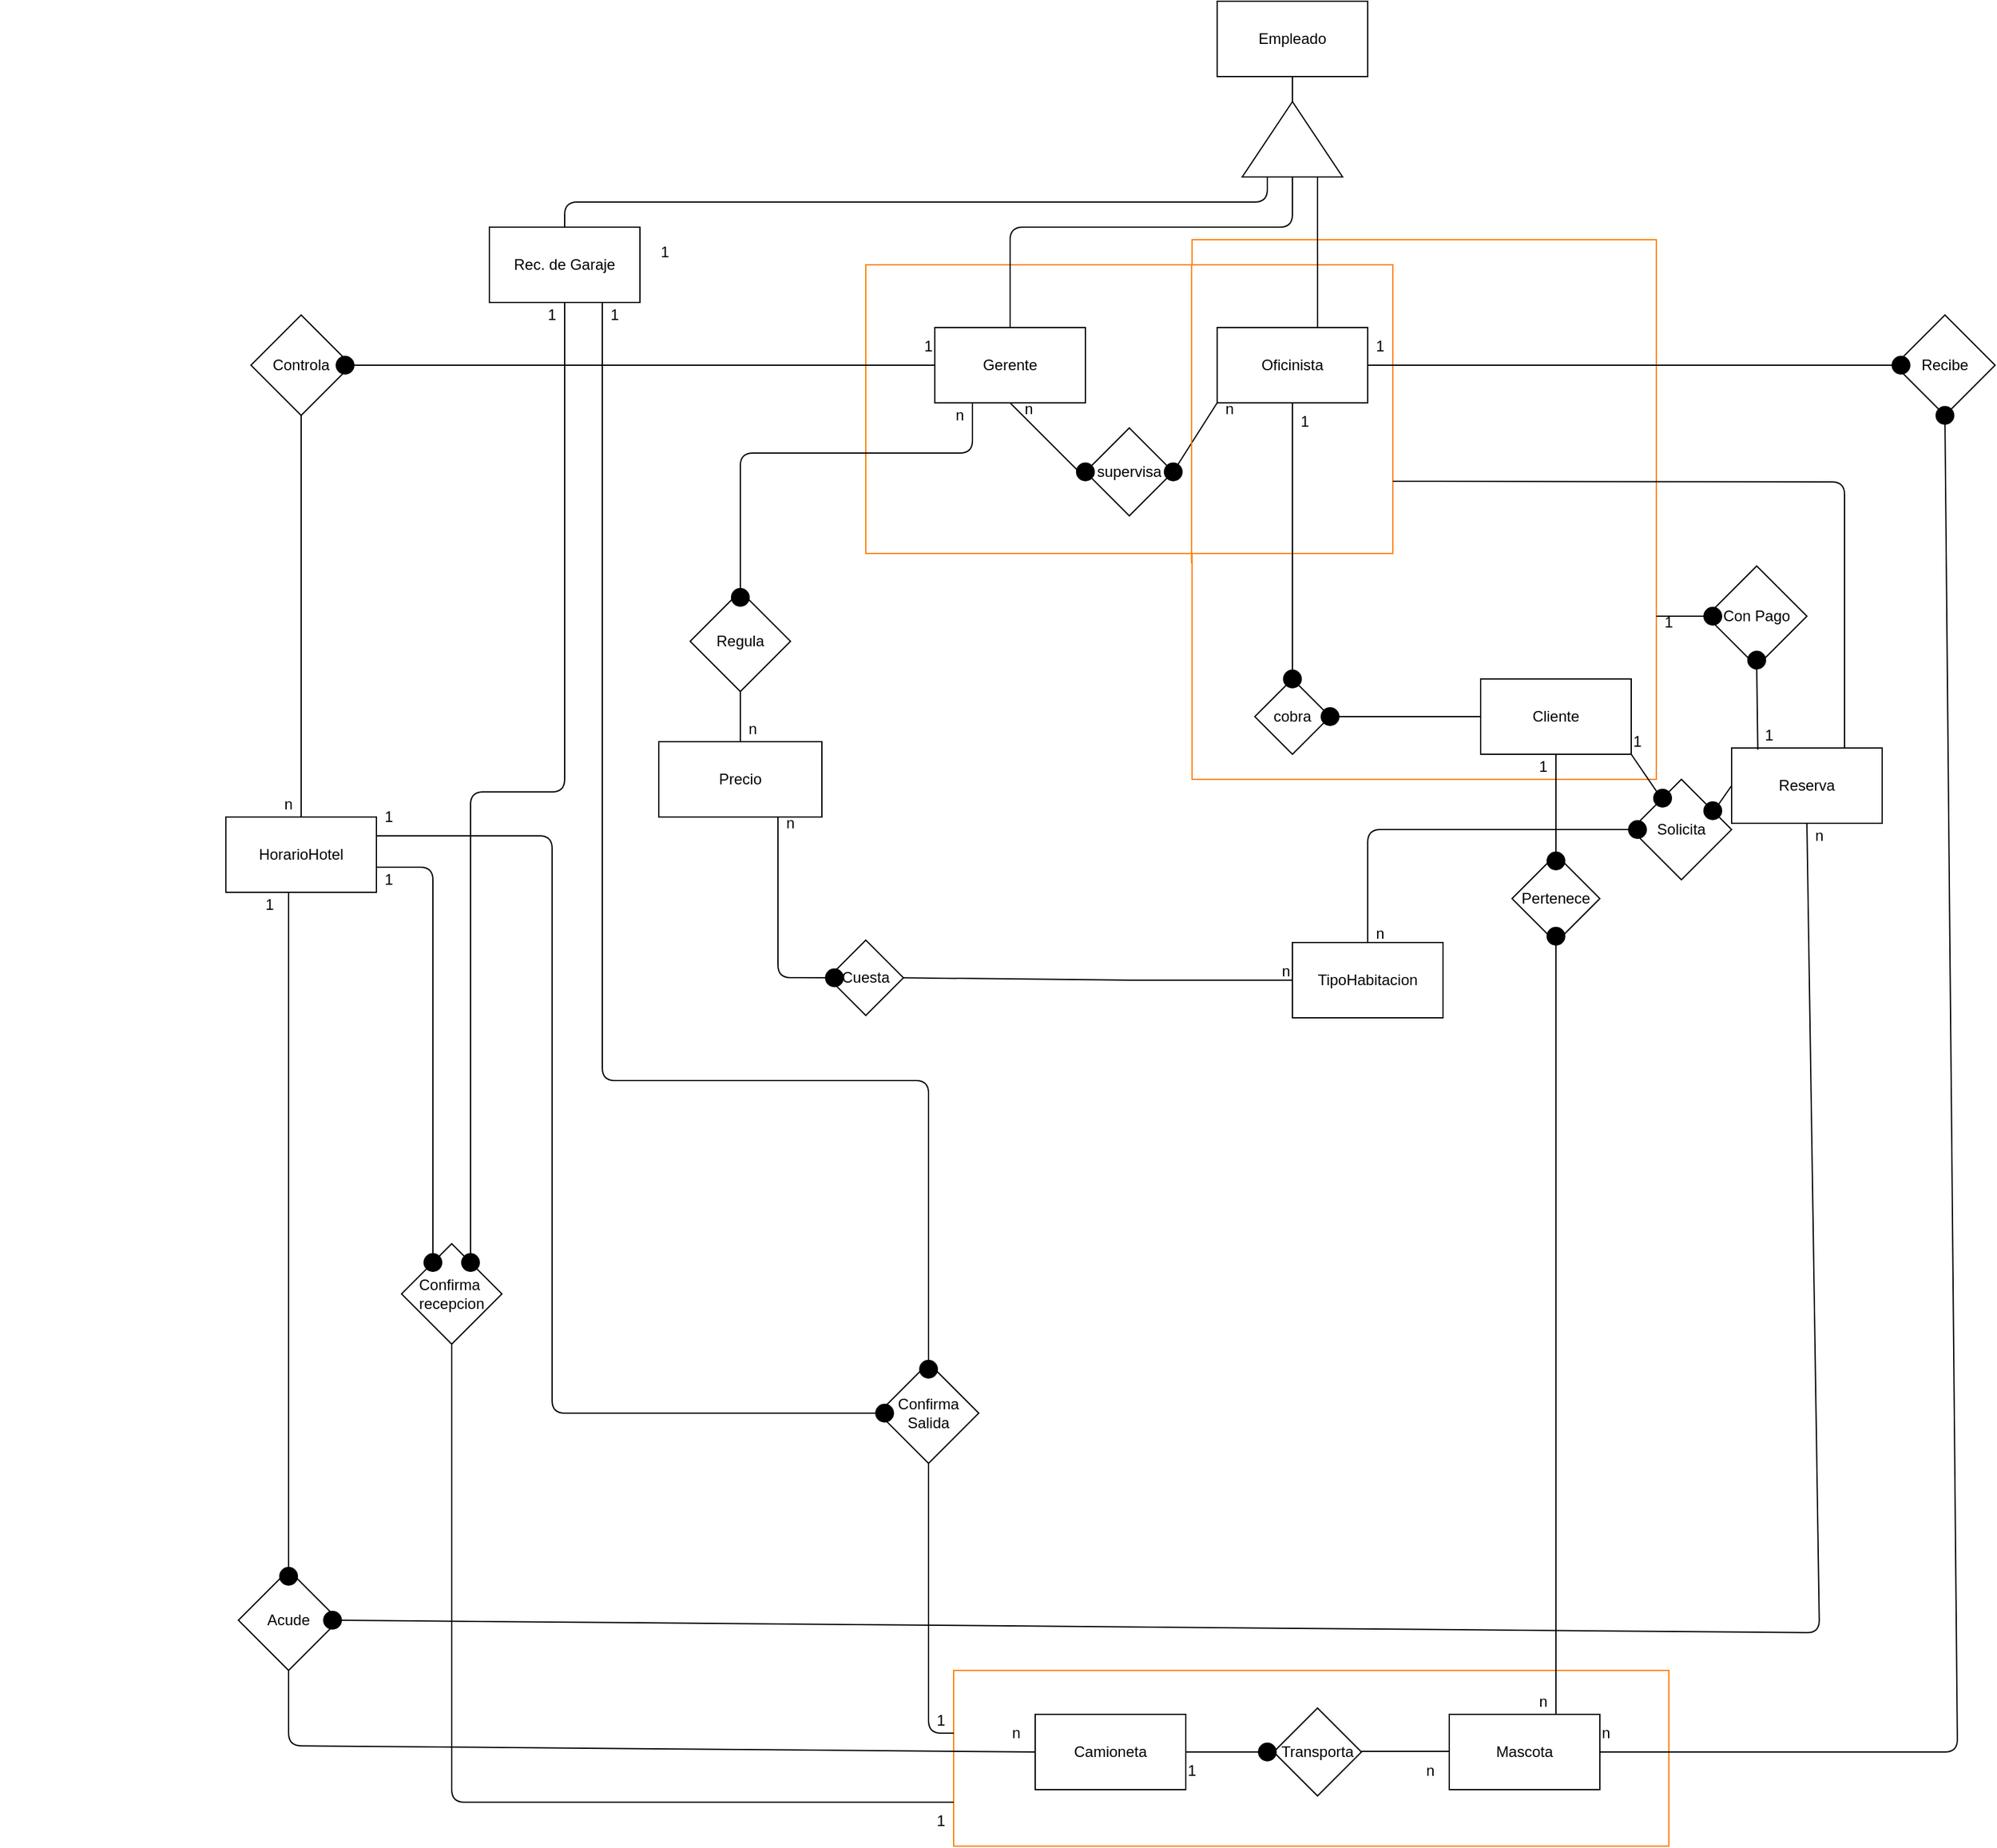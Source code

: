 <mxfile version="13.6.5" type="device"><diagram id="R2lEEEUBdFMjLlhIrx00" name="Page-1"><mxGraphModel dx="2721" dy="472" grid="1" gridSize="10" guides="1" tooltips="1" connect="1" arrows="1" fold="1" page="1" pageScale="1" pageWidth="850" pageHeight="1100" math="0" shadow="0" extFonts="Permanent Marker^https://fonts.googleapis.com/css?family=Permanent+Marker"><root><mxCell id="0"/><mxCell id="1" parent="0"/><mxCell id="7CC3G2kQGljSHIAsXwbd-12" value="" style="rounded=0;whiteSpace=wrap;html=1;strokeColor=#FF8000;" parent="1" vertex="1"><mxGeometry x="-480" y="350" width="370" height="430" as="geometry"/></mxCell><mxCell id="7CC3G2kQGljSHIAsXwbd-9" value="cobra" style="rhombus;whiteSpace=wrap;html=1;" parent="1" vertex="1"><mxGeometry x="-430" y="700" width="60" height="60" as="geometry"/></mxCell><mxCell id="7CC3G2kQGljSHIAsXwbd-10" value="" style="endArrow=none;html=1;exitX=1;exitY=0.5;exitDx=0;exitDy=0;" parent="1" source="7CC3G2kQGljSHIAsXwbd-9" edge="1"><mxGeometry width="50" height="50" relative="1" as="geometry"><mxPoint x="-380" y="730" as="sourcePoint"/><mxPoint x="-250" y="730" as="targetPoint"/></mxGeometry></mxCell><mxCell id="7CC3G2kQGljSHIAsXwbd-11" value="Cliente" style="rounded=0;whiteSpace=wrap;html=1;" parent="1" vertex="1"><mxGeometry x="-250" y="700" width="120" height="60" as="geometry"/></mxCell><mxCell id="7CC3G2kQGljSHIAsXwbd-7" value="" style="group;fillColor=#FFFFFF;strokeColor=#FF8000;strokeWidth=1;" parent="1" vertex="1" connectable="0"><mxGeometry x="-740" y="370" width="420" height="230" as="geometry"/></mxCell><mxCell id="7CC3G2kQGljSHIAsXwbd-14" value="Empleado" style="rounded=0;whiteSpace=wrap;html=1;" parent="1" vertex="1"><mxGeometry x="-460" y="160" width="120" height="60" as="geometry"/></mxCell><mxCell id="7CC3G2kQGljSHIAsXwbd-6" value="" style="rounded=0;whiteSpace=wrap;html=1;strokeColor=#FF8000;" parent="1" vertex="1"><mxGeometry x="-740" y="370" width="420" height="230" as="geometry"/></mxCell><mxCell id="7CC3G2kQGljSHIAsXwbd-1" value="Gerente" style="rounded=0;whiteSpace=wrap;html=1;" parent="1" vertex="1"><mxGeometry x="-685" y="420" width="120" height="60" as="geometry"/></mxCell><mxCell id="7CC3G2kQGljSHIAsXwbd-3" value="supervisa" style="rhombus;whiteSpace=wrap;html=1;" parent="1" vertex="1"><mxGeometry x="-565" y="500" width="70" height="70" as="geometry"/></mxCell><mxCell id="7CC3G2kQGljSHIAsXwbd-4" value="" style="endArrow=none;html=1;exitX=0;exitY=0.5;exitDx=0;exitDy=0;entryX=0.5;entryY=1;entryDx=0;entryDy=0;" parent="1" source="7CC3G2kQGljSHIAsXwbd-125" target="7CC3G2kQGljSHIAsXwbd-1" edge="1"><mxGeometry width="50" height="50" relative="1" as="geometry"><mxPoint x="-665" y="530" as="sourcePoint"/><mxPoint x="-615" y="480" as="targetPoint"/></mxGeometry></mxCell><mxCell id="7CC3G2kQGljSHIAsXwbd-2" value="Oficinista" style="rounded=0;whiteSpace=wrap;html=1;" parent="1" vertex="1"><mxGeometry x="-460" y="420" width="120" height="60" as="geometry"/></mxCell><mxCell id="7CC3G2kQGljSHIAsXwbd-5" value="" style="endArrow=none;html=1;exitX=1;exitY=0.5;exitDx=0;exitDy=0;entryX=0;entryY=1;entryDx=0;entryDy=0;" parent="1" source="7CC3G2kQGljSHIAsXwbd-3" target="7CC3G2kQGljSHIAsXwbd-2" edge="1"><mxGeometry width="50" height="50" relative="1" as="geometry"><mxPoint x="-385" y="517.5" as="sourcePoint"/><mxPoint x="-452.5" y="480" as="targetPoint"/></mxGeometry></mxCell><mxCell id="7CC3G2kQGljSHIAsXwbd-13" value="" style="endArrow=none;html=1;exitX=-0.001;exitY=0.6;exitDx=0;exitDy=0;exitPerimeter=0;strokeColor=#FF8000;entryX=-0.001;entryY=0.047;entryDx=0;entryDy=0;entryPerimeter=0;" parent="1" source="7CC3G2kQGljSHIAsXwbd-12" target="7CC3G2kQGljSHIAsXwbd-12" edge="1"><mxGeometry width="50" height="50" relative="1" as="geometry"><mxPoint x="-520" y="420" as="sourcePoint"/><mxPoint x="-470" y="370" as="targetPoint"/></mxGeometry></mxCell><mxCell id="7CC3G2kQGljSHIAsXwbd-17" value="" style="endArrow=none;html=1;strokeColor=#000000;exitX=0.5;exitY=0;exitDx=0;exitDy=0;entryX=0;entryY=0.5;entryDx=0;entryDy=0;" parent="1" source="7CC3G2kQGljSHIAsXwbd-1" edge="1" target="jwsTA-RbtOFWUZTXpEq--17"><mxGeometry width="50" height="50" relative="1" as="geometry"><mxPoint x="-660" y="390" as="sourcePoint"/><mxPoint x="-370" y="340" as="targetPoint"/><Array as="points"><mxPoint x="-625" y="340"/><mxPoint x="-400" y="340"/></Array></mxGeometry></mxCell><mxCell id="7CC3G2kQGljSHIAsXwbd-18" value="Rec. de Garaje" style="rounded=0;whiteSpace=wrap;html=1;strokeColor=#000000;strokeWidth=1;fillColor=#FFFFFF;" parent="1" vertex="1"><mxGeometry x="-1040" y="340" width="120" height="60" as="geometry"/></mxCell><mxCell id="7CC3G2kQGljSHIAsXwbd-19" value="" style="endArrow=none;html=1;strokeColor=#000000;exitX=0.5;exitY=0;exitDx=0;exitDy=0;entryX=0;entryY=0.25;entryDx=0;entryDy=0;" parent="1" source="7CC3G2kQGljSHIAsXwbd-18" edge="1" target="jwsTA-RbtOFWUZTXpEq--17"><mxGeometry width="50" height="50" relative="1" as="geometry"><mxPoint x="-100" y="390" as="sourcePoint"/><mxPoint x="-400" y="340" as="targetPoint"/><Array as="points"><mxPoint x="-980" y="320"/><mxPoint x="-820" y="320"/><mxPoint x="-420" y="320"/></Array></mxGeometry></mxCell><mxCell id="7CC3G2kQGljSHIAsXwbd-26" value="" style="group" parent="1" vertex="1" connectable="0"><mxGeometry x="-605" y="1520" width="505" height="110" as="geometry"/></mxCell><mxCell id="7CC3G2kQGljSHIAsXwbd-90" value="" style="rounded=0;whiteSpace=wrap;html=1;strokeColor=#FF8000;strokeWidth=1;fillColor=none;" parent="7CC3G2kQGljSHIAsXwbd-26" vertex="1"><mxGeometry x="-65" y="-30" width="570" height="140" as="geometry"/></mxCell><mxCell id="7CC3G2kQGljSHIAsXwbd-20" value="Camioneta" style="rounded=0;whiteSpace=wrap;html=1;strokeColor=#000000;strokeWidth=1;fillColor=#FFFFFF;" parent="7CC3G2kQGljSHIAsXwbd-26" vertex="1"><mxGeometry y="5" width="120" height="60" as="geometry"/></mxCell><mxCell id="7CC3G2kQGljSHIAsXwbd-21" value="Mascota" style="rounded=0;whiteSpace=wrap;html=1;strokeColor=#000000;strokeWidth=1;fillColor=#FFFFFF;" parent="7CC3G2kQGljSHIAsXwbd-26" vertex="1"><mxGeometry x="330" y="5" width="120" height="60" as="geometry"/></mxCell><mxCell id="7CC3G2kQGljSHIAsXwbd-22" value="Transporta" style="rhombus;whiteSpace=wrap;html=1;strokeColor=#000000;strokeWidth=1;fillColor=#FFFFFF;" parent="7CC3G2kQGljSHIAsXwbd-26" vertex="1"><mxGeometry x="190" width="70" height="70" as="geometry"/></mxCell><mxCell id="7CC3G2kQGljSHIAsXwbd-23" value="" style="endArrow=none;html=1;strokeColor=#000000;entryX=0;entryY=0.5;entryDx=0;entryDy=0;exitX=1;exitY=0.5;exitDx=0;exitDy=0;" parent="7CC3G2kQGljSHIAsXwbd-26" source="7CC3G2kQGljSHIAsXwbd-166" target="7CC3G2kQGljSHIAsXwbd-22" edge="1"><mxGeometry width="50" height="50" relative="1" as="geometry"><mxPoint x="130" y="35" as="sourcePoint"/><mxPoint x="180" y="-15" as="targetPoint"/></mxGeometry></mxCell><mxCell id="7CC3G2kQGljSHIAsXwbd-24" value="" style="endArrow=none;html=1;strokeColor=#000000;entryX=0;entryY=0.5;entryDx=0;entryDy=0;exitX=1;exitY=0.5;exitDx=0;exitDy=0;" parent="7CC3G2kQGljSHIAsXwbd-26" edge="1"><mxGeometry width="50" height="50" relative="1" as="geometry"><mxPoint x="260" y="34.5" as="sourcePoint"/><mxPoint x="330" y="34.5" as="targetPoint"/></mxGeometry></mxCell><mxCell id="7CC3G2kQGljSHIAsXwbd-166" value="" style="ellipse;whiteSpace=wrap;html=1;strokeColor=#000000;strokeWidth=5;fillColor=#000000;" parent="7CC3G2kQGljSHIAsXwbd-26" vertex="1"><mxGeometry x="180" y="30" width="10" height="10" as="geometry"/></mxCell><mxCell id="7CC3G2kQGljSHIAsXwbd-167" value="" style="endArrow=none;html=1;strokeColor=#000000;entryX=0;entryY=0.5;entryDx=0;entryDy=0;exitX=1;exitY=0.5;exitDx=0;exitDy=0;" parent="7CC3G2kQGljSHIAsXwbd-26" source="7CC3G2kQGljSHIAsXwbd-20" target="7CC3G2kQGljSHIAsXwbd-166" edge="1"><mxGeometry width="50" height="50" relative="1" as="geometry"><mxPoint x="-485" y="1555" as="sourcePoint"/><mxPoint x="-415" y="1555" as="targetPoint"/></mxGeometry></mxCell><mxCell id="7CC3G2kQGljSHIAsXwbd-206" value="n" style="text;html=1;strokeColor=none;fillColor=none;align=center;verticalAlign=middle;whiteSpace=wrap;rounded=0;" parent="7CC3G2kQGljSHIAsXwbd-26" vertex="1"><mxGeometry x="435" y="10" width="40" height="20" as="geometry"/></mxCell><mxCell id="7CC3G2kQGljSHIAsXwbd-210" value="n" style="text;html=1;strokeColor=none;fillColor=none;align=center;verticalAlign=middle;whiteSpace=wrap;rounded=0;" parent="7CC3G2kQGljSHIAsXwbd-26" vertex="1"><mxGeometry x="295" y="40" width="40" height="20" as="geometry"/></mxCell><mxCell id="7CC3G2kQGljSHIAsXwbd-212" value="1" style="text;html=1;strokeColor=none;fillColor=none;align=center;verticalAlign=middle;whiteSpace=wrap;rounded=0;" parent="7CC3G2kQGljSHIAsXwbd-26" vertex="1"><mxGeometry x="105" y="40" width="40" height="20" as="geometry"/></mxCell><mxCell id="7CC3G2kQGljSHIAsXwbd-214" value="n" style="text;html=1;strokeColor=none;fillColor=none;align=center;verticalAlign=middle;whiteSpace=wrap;rounded=0;" parent="7CC3G2kQGljSHIAsXwbd-26" vertex="1"><mxGeometry x="-35" y="10" width="40" height="20" as="geometry"/></mxCell><mxCell id="7CC3G2kQGljSHIAsXwbd-34" value="" style="group" parent="1" vertex="1" connectable="0"><mxGeometry x="-1430" y="660" width="300" height="210" as="geometry"/></mxCell><mxCell id="7CC3G2kQGljSHIAsXwbd-31" value="" style="endArrow=none;html=1;strokeColor=#000000;" parent="7CC3G2kQGljSHIAsXwbd-34" edge="1"><mxGeometry width="50" height="50" relative="1" as="geometry"><mxPoint x="240" y="150" as="sourcePoint"/><mxPoint x="240" y="90" as="targetPoint"/></mxGeometry></mxCell><mxCell id="7CC3G2kQGljSHIAsXwbd-33" value="HorarioHotel" style="rounded=0;whiteSpace=wrap;html=1;strokeColor=#000000;strokeWidth=1;fillColor=#FFFFFF;" parent="7CC3G2kQGljSHIAsXwbd-34" vertex="1"><mxGeometry x="180" y="150" width="120" height="60" as="geometry"/></mxCell><mxCell id="7CC3G2kQGljSHIAsXwbd-194" value="n" style="text;html=1;strokeColor=none;fillColor=none;align=center;verticalAlign=middle;whiteSpace=wrap;rounded=0;" parent="7CC3G2kQGljSHIAsXwbd-34" vertex="1"><mxGeometry x="210" y="130" width="40" height="20" as="geometry"/></mxCell><mxCell id="7CC3G2kQGljSHIAsXwbd-8" value="" style="endArrow=none;html=1;exitX=0.5;exitY=0;exitDx=0;exitDy=0;entryX=0.5;entryY=1;entryDx=0;entryDy=0;" parent="1" source="7CC3G2kQGljSHIAsXwbd-9" target="7CC3G2kQGljSHIAsXwbd-2" edge="1"><mxGeometry width="50" height="50" relative="1" as="geometry"><mxPoint x="-410" y="700" as="sourcePoint"/><mxPoint x="-406" y="479" as="targetPoint"/></mxGeometry></mxCell><mxCell id="7CC3G2kQGljSHIAsXwbd-48" value="Pertenece" style="rhombus;whiteSpace=wrap;html=1;strokeColor=#000000;strokeWidth=1;fillColor=#FFFFFF;" parent="1" vertex="1"><mxGeometry x="-225" y="840" width="70" height="70" as="geometry"/></mxCell><mxCell id="7CC3G2kQGljSHIAsXwbd-49" value="" style="endArrow=none;html=1;strokeColor=#000000;entryX=0.5;entryY=1;entryDx=0;entryDy=0;exitX=0.5;exitY=0;exitDx=0;exitDy=0;" parent="1" source="7CC3G2kQGljSHIAsXwbd-48" target="7CC3G2kQGljSHIAsXwbd-11" edge="1"><mxGeometry width="50" height="50" relative="1" as="geometry"><mxPoint x="-310" y="650" as="sourcePoint"/><mxPoint x="-260" y="600" as="targetPoint"/></mxGeometry></mxCell><mxCell id="7CC3G2kQGljSHIAsXwbd-50" value="" style="endArrow=none;html=1;strokeColor=#000000;entryX=0.5;entryY=1;entryDx=0;entryDy=0;exitX=0.75;exitY=1;exitDx=0;exitDy=0;" parent="1" source="7CC3G2kQGljSHIAsXwbd-204" target="7CC3G2kQGljSHIAsXwbd-48" edge="1"><mxGeometry width="50" height="50" relative="1" as="geometry"><mxPoint x="-140" y="950" as="sourcePoint"/><mxPoint x="-140" y="870" as="targetPoint"/></mxGeometry></mxCell><mxCell id="7CC3G2kQGljSHIAsXwbd-51" value="Acude" style="rhombus;whiteSpace=wrap;html=1;strokeColor=#000000;strokeWidth=1;fillColor=#FFFFFF;" parent="1" vertex="1"><mxGeometry x="-1240" y="1410" width="80" height="80" as="geometry"/></mxCell><mxCell id="7CC3G2kQGljSHIAsXwbd-52" value="" style="endArrow=none;html=1;strokeColor=#000000;entryX=0;entryY=0.5;entryDx=0;entryDy=0;exitX=0.5;exitY=1;exitDx=0;exitDy=0;" parent="1" source="7CC3G2kQGljSHIAsXwbd-51" target="7CC3G2kQGljSHIAsXwbd-20" edge="1"><mxGeometry width="50" height="50" relative="1" as="geometry"><mxPoint x="-670" y="1020" as="sourcePoint"/><mxPoint x="-620" y="970" as="targetPoint"/><Array as="points"><mxPoint x="-1200" y="1550"/></Array></mxGeometry></mxCell><mxCell id="7CC3G2kQGljSHIAsXwbd-54" value="Controla" style="rhombus;whiteSpace=wrap;html=1;strokeColor=#000000;strokeWidth=1;fillColor=#FFFFFF;" parent="1" vertex="1"><mxGeometry x="-1230" y="410" width="80" height="80" as="geometry"/></mxCell><mxCell id="7CC3G2kQGljSHIAsXwbd-55" value="" style="endArrow=none;html=1;strokeColor=#000000;entryX=0;entryY=0.5;entryDx=0;entryDy=0;exitX=1;exitY=0.5;exitDx=0;exitDy=0;" parent="1" source="7CC3G2kQGljSHIAsXwbd-185" target="7CC3G2kQGljSHIAsXwbd-1" edge="1"><mxGeometry width="50" height="50" relative="1" as="geometry"><mxPoint x="-770" y="650" as="sourcePoint"/><mxPoint x="-720" y="600" as="targetPoint"/></mxGeometry></mxCell><mxCell id="7CC3G2kQGljSHIAsXwbd-56" value="" style="endArrow=none;html=1;strokeColor=#000000;" parent="1" edge="1"><mxGeometry width="50" height="50" relative="1" as="geometry"><mxPoint x="-1190" y="760" as="sourcePoint"/><mxPoint x="-1190" y="490" as="targetPoint"/><Array as="points"/></mxGeometry></mxCell><mxCell id="7CC3G2kQGljSHIAsXwbd-57" value="" style="endArrow=none;html=1;strokeColor=#000000;exitX=0.5;exitY=0;exitDx=0;exitDy=0;" parent="1" source="7CC3G2kQGljSHIAsXwbd-220" edge="1"><mxGeometry width="50" height="50" relative="1" as="geometry"><mxPoint x="-770" y="650" as="sourcePoint"/><mxPoint x="-1200" y="870" as="targetPoint"/></mxGeometry></mxCell><mxCell id="7CC3G2kQGljSHIAsXwbd-65" value="Reserva" style="rounded=0;whiteSpace=wrap;html=1;strokeColor=#000000;strokeWidth=1;fillColor=#FFFFFF;" parent="1" vertex="1"><mxGeometry x="-50" y="755" width="120" height="60" as="geometry"/></mxCell><mxCell id="7CC3G2kQGljSHIAsXwbd-66" value="" style="endArrow=none;html=1;strokeColor=#000000;entryX=0.5;entryY=1;entryDx=0;entryDy=0;exitX=1;exitY=0.5;exitDx=0;exitDy=0;" parent="1" source="7CC3G2kQGljSHIAsXwbd-51" target="7CC3G2kQGljSHIAsXwbd-65" edge="1"><mxGeometry width="50" height="50" relative="1" as="geometry"><mxPoint x="-620" y="1150" as="sourcePoint"/><mxPoint x="-570" y="1100" as="targetPoint"/><Array as="points"><mxPoint x="20" y="1460"/></Array></mxGeometry></mxCell><mxCell id="7CC3G2kQGljSHIAsXwbd-67" value="Con Pago" style="rhombus;whiteSpace=wrap;html=1;strokeColor=#000000;strokeWidth=1;fillColor=#FFFFFF;" parent="1" vertex="1"><mxGeometry x="-70" y="610" width="80" height="80" as="geometry"/></mxCell><mxCell id="7CC3G2kQGljSHIAsXwbd-69" value="" style="endArrow=none;html=1;strokeColor=#000000;entryX=0.75;entryY=0;entryDx=0;entryDy=0;exitX=1;exitY=0.75;exitDx=0;exitDy=0;" parent="1" source="7CC3G2kQGljSHIAsXwbd-6" target="7CC3G2kQGljSHIAsXwbd-65" edge="1"><mxGeometry width="50" height="50" relative="1" as="geometry"><mxPoint x="-980" y="540" as="sourcePoint"/><mxPoint x="-730" y="552.5" as="targetPoint"/><Array as="points"><mxPoint x="40" y="543"/></Array></mxGeometry></mxCell><mxCell id="7CC3G2kQGljSHIAsXwbd-71" value="" style="endArrow=none;html=1;strokeColor=#000000;exitX=0;exitY=0.5;exitDx=0;exitDy=0;" parent="1" source="7CC3G2kQGljSHIAsXwbd-67" edge="1"><mxGeometry width="50" height="50" relative="1" as="geometry"><mxPoint x="-90" y="650" as="sourcePoint"/><mxPoint x="-110" y="650" as="targetPoint"/></mxGeometry></mxCell><mxCell id="7CC3G2kQGljSHIAsXwbd-72" value="" style="endArrow=none;html=1;strokeColor=#000000;entryX=0.5;entryY=1;entryDx=0;entryDy=0;exitX=0.174;exitY=0.022;exitDx=0;exitDy=0;exitPerimeter=0;" parent="1" source="7CC3G2kQGljSHIAsXwbd-65" target="7CC3G2kQGljSHIAsXwbd-67" edge="1"><mxGeometry width="50" height="50" relative="1" as="geometry"><mxPoint x="-620" y="890" as="sourcePoint"/><mxPoint x="-570" y="840" as="targetPoint"/></mxGeometry></mxCell><mxCell id="7CC3G2kQGljSHIAsXwbd-74" value="Solicita" style="rhombus;whiteSpace=wrap;html=1;strokeColor=#000000;strokeWidth=1;fillColor=#FFFFFF;" parent="1" vertex="1"><mxGeometry x="-130" y="780" width="80" height="80" as="geometry"/></mxCell><mxCell id="7CC3G2kQGljSHIAsXwbd-75" value="" style="endArrow=none;html=1;strokeColor=#000000;entryX=1;entryY=1;entryDx=0;entryDy=0;exitX=0;exitY=0;exitDx=0;exitDy=0;" parent="1" source="7CC3G2kQGljSHIAsXwbd-135" target="7CC3G2kQGljSHIAsXwbd-11" edge="1"><mxGeometry width="50" height="50" relative="1" as="geometry"><mxPoint x="-180" y="910" as="sourcePoint"/><mxPoint x="-130" y="860" as="targetPoint"/></mxGeometry></mxCell><mxCell id="7CC3G2kQGljSHIAsXwbd-76" value="" style="endArrow=none;html=1;strokeColor=#000000;entryX=0;entryY=0.5;entryDx=0;entryDy=0;exitX=1;exitY=0;exitDx=0;exitDy=0;" parent="1" source="7CC3G2kQGljSHIAsXwbd-139" target="7CC3G2kQGljSHIAsXwbd-65" edge="1"><mxGeometry width="50" height="50" relative="1" as="geometry"><mxPoint x="-180" y="910" as="sourcePoint"/><mxPoint x="-130" y="860" as="targetPoint"/></mxGeometry></mxCell><mxCell id="7CC3G2kQGljSHIAsXwbd-77" value="TipoHabitacion" style="rounded=0;whiteSpace=wrap;html=1;strokeColor=#000000;strokeWidth=1;fillColor=#FFFFFF;" parent="1" vertex="1"><mxGeometry x="-400" y="910" width="120" height="60" as="geometry"/></mxCell><mxCell id="7CC3G2kQGljSHIAsXwbd-80" value="" style="endArrow=none;html=1;strokeColor=#000000;entryX=0;entryY=0.5;entryDx=0;entryDy=0;exitX=0.5;exitY=0;exitDx=0;exitDy=0;" parent="1" source="7CC3G2kQGljSHIAsXwbd-137" target="7CC3G2kQGljSHIAsXwbd-74" edge="1"><mxGeometry width="50" height="50" relative="1" as="geometry"><mxPoint x="-340" y="1000" as="sourcePoint"/><mxPoint x="-290" y="950" as="targetPoint"/><Array as="points"/></mxGeometry></mxCell><mxCell id="7CC3G2kQGljSHIAsXwbd-83" value="Confirma&lt;br&gt;Salida" style="rhombus;whiteSpace=wrap;html=1;strokeColor=#000000;strokeWidth=1;fillColor=#FFFFFF;" parent="1" vertex="1"><mxGeometry x="-730" y="1245" width="80" height="80" as="geometry"/></mxCell><mxCell id="7CC3G2kQGljSHIAsXwbd-85" value="" style="endArrow=none;html=1;strokeColor=#000000;entryX=0.5;entryY=1;entryDx=0;entryDy=0;" parent="1" target="7CC3G2kQGljSHIAsXwbd-83" edge="1"><mxGeometry width="50" height="50" relative="1" as="geometry"><mxPoint x="-670" y="1540" as="sourcePoint"/><mxPoint x="-270" y="1640" as="targetPoint"/><Array as="points"><mxPoint x="-690" y="1540"/></Array></mxGeometry></mxCell><mxCell id="7CC3G2kQGljSHIAsXwbd-89" value="" style="endArrow=none;html=1;strokeColor=#000000;entryX=0;entryY=0.5;entryDx=0;entryDy=0;exitX=1;exitY=0.25;exitDx=0;exitDy=0;" parent="1" source="7CC3G2kQGljSHIAsXwbd-33" target="7CC3G2kQGljSHIAsXwbd-83" edge="1"><mxGeometry width="50" height="50" relative="1" as="geometry"><mxPoint x="-1070" y="830" as="sourcePoint"/><mxPoint x="-620" y="1220" as="targetPoint"/><Array as="points"><mxPoint x="-990" y="825"/><mxPoint x="-990" y="1285"/><mxPoint x="-730" y="1285"/></Array></mxGeometry></mxCell><mxCell id="7CC3G2kQGljSHIAsXwbd-91" value="Confirma&amp;nbsp;&lt;br&gt;recepcion" style="rhombus;whiteSpace=wrap;html=1;strokeColor=#000000;strokeWidth=1;fillColor=#FFFFFF;" parent="1" vertex="1"><mxGeometry x="-1110" y="1150" width="80" height="80" as="geometry"/></mxCell><mxCell id="7CC3G2kQGljSHIAsXwbd-93" value="" style="endArrow=none;html=1;strokeColor=#000000;entryX=0.5;entryY=1;entryDx=0;entryDy=0;exitX=0;exitY=0.75;exitDx=0;exitDy=0;" parent="1" source="7CC3G2kQGljSHIAsXwbd-90" target="7CC3G2kQGljSHIAsXwbd-91" edge="1"><mxGeometry width="50" height="50" relative="1" as="geometry"><mxPoint x="-670" y="1260" as="sourcePoint"/><mxPoint x="-620" y="1210" as="targetPoint"/><Array as="points"><mxPoint x="-1070" y="1595"/></Array></mxGeometry></mxCell><mxCell id="7CC3G2kQGljSHIAsXwbd-96" value="" style="endArrow=none;html=1;strokeColor=#000000;entryX=0.5;entryY=1;entryDx=0;entryDy=0;exitX=0.5;exitY=0;exitDx=0;exitDy=0;" parent="1" source="7CC3G2kQGljSHIAsXwbd-180" target="7CC3G2kQGljSHIAsXwbd-18" edge="1"><mxGeometry width="50" height="50" relative="1" as="geometry"><mxPoint x="-730" y="820" as="sourcePoint"/><mxPoint x="-680" y="770" as="targetPoint"/><Array as="points"><mxPoint x="-1055" y="790"/><mxPoint x="-980" y="790"/></Array></mxGeometry></mxCell><mxCell id="7CC3G2kQGljSHIAsXwbd-98" value="Regula" style="rhombus;whiteSpace=wrap;html=1;strokeColor=#000000;strokeWidth=1;fillColor=none;" parent="1" vertex="1"><mxGeometry x="-880" y="630" width="80" height="80" as="geometry"/></mxCell><mxCell id="7CC3G2kQGljSHIAsXwbd-99" value="" style="endArrow=none;html=1;strokeColor=#000000;entryX=0.5;entryY=0;entryDx=0;entryDy=0;exitX=0.75;exitY=0;exitDx=0;exitDy=0;" parent="1" source="7CC3G2kQGljSHIAsXwbd-191" target="7CC3G2kQGljSHIAsXwbd-98" edge="1"><mxGeometry width="50" height="50" relative="1" as="geometry"><mxPoint x="-640" y="960" as="sourcePoint"/><mxPoint x="-590" y="910" as="targetPoint"/><Array as="points"><mxPoint x="-655" y="520"/><mxPoint x="-840" y="520"/></Array></mxGeometry></mxCell><mxCell id="7CC3G2kQGljSHIAsXwbd-100" value="" style="endArrow=none;html=1;strokeColor=#000000;entryX=0.5;entryY=1;entryDx=0;entryDy=0;exitX=0.5;exitY=0;exitDx=0;exitDy=0;" parent="1" source="7CC3G2kQGljSHIAsXwbd-101" target="7CC3G2kQGljSHIAsXwbd-98" edge="1"><mxGeometry width="50" height="50" relative="1" as="geometry"><mxPoint x="-640" y="960" as="sourcePoint"/><mxPoint x="-590" y="910" as="targetPoint"/></mxGeometry></mxCell><mxCell id="7CC3G2kQGljSHIAsXwbd-101" value="Precio" style="rounded=0;whiteSpace=wrap;html=1;strokeColor=#000000;strokeWidth=1;fillColor=none;" parent="1" vertex="1"><mxGeometry x="-905" y="750" width="130" height="60" as="geometry"/></mxCell><mxCell id="7CC3G2kQGljSHIAsXwbd-102" value="" style="endArrow=none;html=1;strokeColor=#000000;entryX=0;entryY=0.5;entryDx=0;entryDy=0;" parent="1" target="7CC3G2kQGljSHIAsXwbd-77" edge="1"><mxGeometry width="50" height="50" relative="1" as="geometry"><mxPoint x="-530" y="940" as="sourcePoint"/><mxPoint x="-590" y="910" as="targetPoint"/></mxGeometry></mxCell><mxCell id="7CC3G2kQGljSHIAsXwbd-112" value="Cuesta" style="rhombus;whiteSpace=wrap;html=1;strokeColor=#000000;strokeWidth=1;fillColor=none;" parent="1" vertex="1"><mxGeometry x="-770" y="908.12" width="60" height="60" as="geometry"/></mxCell><mxCell id="7CC3G2kQGljSHIAsXwbd-125" value="" style="ellipse;whiteSpace=wrap;html=1;strokeColor=#000000;strokeWidth=5;fillColor=#000000;" parent="1" vertex="1"><mxGeometry x="-570" y="530" width="10" height="10" as="geometry"/></mxCell><mxCell id="7CC3G2kQGljSHIAsXwbd-126" value="" style="endArrow=none;html=1;exitX=0;exitY=0.5;exitDx=0;exitDy=0;entryX=0.5;entryY=1;entryDx=0;entryDy=0;" parent="1" source="7CC3G2kQGljSHIAsXwbd-3" target="7CC3G2kQGljSHIAsXwbd-125" edge="1"><mxGeometry width="50" height="50" relative="1" as="geometry"><mxPoint x="-565" y="535" as="sourcePoint"/><mxPoint x="-625" y="480" as="targetPoint"/></mxGeometry></mxCell><mxCell id="7CC3G2kQGljSHIAsXwbd-127" value="" style="ellipse;whiteSpace=wrap;html=1;strokeColor=#000000;strokeWidth=5;fillColor=#000000;" parent="1" vertex="1"><mxGeometry x="-500" y="530" width="10" height="10" as="geometry"/></mxCell><mxCell id="7CC3G2kQGljSHIAsXwbd-128" value="n" style="text;html=1;strokeColor=none;fillColor=none;align=center;verticalAlign=middle;whiteSpace=wrap;rounded=0;" parent="1" vertex="1"><mxGeometry x="-630" y="475" width="40" height="20" as="geometry"/></mxCell><mxCell id="7CC3G2kQGljSHIAsXwbd-129" value="n" style="text;html=1;strokeColor=none;fillColor=none;align=center;verticalAlign=middle;whiteSpace=wrap;rounded=0;" parent="1" vertex="1"><mxGeometry x="-470" y="475" width="40" height="20" as="geometry"/></mxCell><mxCell id="7CC3G2kQGljSHIAsXwbd-130" value="" style="ellipse;whiteSpace=wrap;html=1;strokeColor=#000000;strokeWidth=5;fillColor=#000000;" parent="1" vertex="1"><mxGeometry x="-405" y="695" width="10" height="10" as="geometry"/></mxCell><mxCell id="7CC3G2kQGljSHIAsXwbd-133" value="" style="ellipse;whiteSpace=wrap;html=1;strokeColor=#000000;strokeWidth=5;fillColor=#000000;" parent="1" vertex="1"><mxGeometry x="-70" y="645" width="10" height="10" as="geometry"/></mxCell><mxCell id="7CC3G2kQGljSHIAsXwbd-134" value="" style="ellipse;whiteSpace=wrap;html=1;strokeColor=#000000;strokeWidth=5;fillColor=#000000;" parent="1" vertex="1"><mxGeometry x="-35" y="680" width="10" height="10" as="geometry"/></mxCell><mxCell id="7CC3G2kQGljSHIAsXwbd-135" value="" style="ellipse;whiteSpace=wrap;html=1;strokeColor=#000000;strokeWidth=5;fillColor=#000000;" parent="1" vertex="1"><mxGeometry x="-110" y="790" width="10" height="10" as="geometry"/></mxCell><mxCell id="7CC3G2kQGljSHIAsXwbd-136" value="" style="endArrow=none;html=1;strokeColor=#000000;entryX=1;entryY=1;entryDx=0;entryDy=0;exitX=0;exitY=0;exitDx=0;exitDy=0;" parent="1" source="7CC3G2kQGljSHIAsXwbd-74" target="7CC3G2kQGljSHIAsXwbd-135" edge="1"><mxGeometry width="50" height="50" relative="1" as="geometry"><mxPoint x="-110" y="800" as="sourcePoint"/><mxPoint x="-130" y="760" as="targetPoint"/></mxGeometry></mxCell><mxCell id="7CC3G2kQGljSHIAsXwbd-137" value="" style="ellipse;whiteSpace=wrap;html=1;strokeColor=#000000;strokeWidth=5;fillColor=#000000;" parent="1" vertex="1"><mxGeometry x="-130" y="815" width="10" height="10" as="geometry"/></mxCell><mxCell id="7CC3G2kQGljSHIAsXwbd-138" value="" style="endArrow=none;html=1;strokeColor=#000000;entryX=0;entryY=0.5;entryDx=0;entryDy=0;exitX=0.5;exitY=0;exitDx=0;exitDy=0;" parent="1" source="7CC3G2kQGljSHIAsXwbd-77" target="7CC3G2kQGljSHIAsXwbd-137" edge="1"><mxGeometry width="50" height="50" relative="1" as="geometry"><mxPoint x="-340" y="910" as="sourcePoint"/><mxPoint x="-130" y="820" as="targetPoint"/><Array as="points"><mxPoint x="-340" y="820"/></Array></mxGeometry></mxCell><mxCell id="7CC3G2kQGljSHIAsXwbd-139" value="" style="ellipse;whiteSpace=wrap;html=1;strokeColor=#000000;strokeWidth=5;fillColor=#000000;" parent="1" vertex="1"><mxGeometry x="-70" y="800" width="10" height="10" as="geometry"/></mxCell><mxCell id="7CC3G2kQGljSHIAsXwbd-140" value="" style="endArrow=none;html=1;strokeColor=#000000;entryX=0;entryY=0.5;entryDx=0;entryDy=0;exitX=1;exitY=0;exitDx=0;exitDy=0;" parent="1" source="7CC3G2kQGljSHIAsXwbd-74" target="7CC3G2kQGljSHIAsXwbd-139" edge="1"><mxGeometry width="50" height="50" relative="1" as="geometry"><mxPoint x="-70" y="800" as="sourcePoint"/><mxPoint x="-50" y="780" as="targetPoint"/></mxGeometry></mxCell><mxCell id="7CC3G2kQGljSHIAsXwbd-141" value="" style="ellipse;whiteSpace=wrap;html=1;strokeColor=#000000;strokeWidth=5;fillColor=#000000;" parent="1" vertex="1"><mxGeometry x="-195" y="840" width="10" height="10" as="geometry"/></mxCell><mxCell id="7CC3G2kQGljSHIAsXwbd-142" value="" style="ellipse;whiteSpace=wrap;html=1;strokeColor=#000000;strokeWidth=5;fillColor=#000000;" parent="1" vertex="1"><mxGeometry x="-195" y="900" width="10" height="10" as="geometry"/></mxCell><mxCell id="7CC3G2kQGljSHIAsXwbd-143" value="Recibe" style="rhombus;whiteSpace=wrap;html=1;strokeColor=#000000;strokeWidth=1;fillColor=none;" parent="1" vertex="1"><mxGeometry x="80" y="410" width="80" height="80" as="geometry"/></mxCell><mxCell id="7CC3G2kQGljSHIAsXwbd-144" value="" style="endArrow=none;html=1;strokeColor=#000000;entryX=1;entryY=0.5;entryDx=0;entryDy=0;exitX=0;exitY=0.5;exitDx=0;exitDy=0;" parent="1" source="7CC3G2kQGljSHIAsXwbd-146" target="7CC3G2kQGljSHIAsXwbd-2" edge="1"><mxGeometry width="50" height="50" relative="1" as="geometry"><mxPoint x="-580" y="970" as="sourcePoint"/><mxPoint x="-530" y="920" as="targetPoint"/></mxGeometry></mxCell><mxCell id="7CC3G2kQGljSHIAsXwbd-145" value="" style="endArrow=none;html=1;strokeColor=#000000;entryX=1;entryY=0.5;entryDx=0;entryDy=0;exitX=0.5;exitY=1;exitDx=0;exitDy=0;" parent="1" source="7CC3G2kQGljSHIAsXwbd-143" target="7CC3G2kQGljSHIAsXwbd-21" edge="1"><mxGeometry width="50" height="50" relative="1" as="geometry"><mxPoint x="80" y="460" as="sourcePoint"/><mxPoint x="-330" y="460" as="targetPoint"/><Array as="points"><mxPoint x="130" y="1555"/></Array></mxGeometry></mxCell><mxCell id="7CC3G2kQGljSHIAsXwbd-146" value="" style="ellipse;whiteSpace=wrap;html=1;strokeColor=#000000;strokeWidth=5;fillColor=#000000;" parent="1" vertex="1"><mxGeometry x="80" y="445" width="10" height="10" as="geometry"/></mxCell><mxCell id="7CC3G2kQGljSHIAsXwbd-147" value="" style="endArrow=none;html=1;strokeColor=#000000;entryX=1;entryY=0.5;entryDx=0;entryDy=0;exitX=0;exitY=0.5;exitDx=0;exitDy=0;" parent="1" source="7CC3G2kQGljSHIAsXwbd-143" target="7CC3G2kQGljSHIAsXwbd-146" edge="1"><mxGeometry width="50" height="50" relative="1" as="geometry"><mxPoint x="80" y="450" as="sourcePoint"/><mxPoint x="-340" y="450" as="targetPoint"/></mxGeometry></mxCell><mxCell id="7CC3G2kQGljSHIAsXwbd-148" value="" style="ellipse;whiteSpace=wrap;html=1;strokeColor=#000000;strokeWidth=5;fillColor=#000000;" parent="1" vertex="1"><mxGeometry x="115" y="485" width="10" height="10" as="geometry"/></mxCell><mxCell id="7CC3G2kQGljSHIAsXwbd-149" value="" style="ellipse;whiteSpace=wrap;html=1;strokeColor=#000000;strokeWidth=5;fillColor=#000000;" parent="1" vertex="1"><mxGeometry x="-375" y="725" width="10" height="10" as="geometry"/></mxCell><mxCell id="7CC3G2kQGljSHIAsXwbd-153" value="" style="ellipse;whiteSpace=wrap;html=1;strokeColor=#000000;strokeWidth=5;fillColor=#000000;" parent="1" vertex="1"><mxGeometry x="-1205" y="1410" width="10" height="10" as="geometry"/></mxCell><mxCell id="7CC3G2kQGljSHIAsXwbd-154" value="" style="ellipse;whiteSpace=wrap;html=1;strokeColor=#000000;strokeWidth=5;fillColor=#000000;" parent="1" vertex="1"><mxGeometry x="-1170" y="1445" width="10" height="10" as="geometry"/></mxCell><mxCell id="7CC3G2kQGljSHIAsXwbd-168" value="" style="ellipse;whiteSpace=wrap;html=1;strokeColor=#000000;strokeWidth=5;fillColor=#000000;" parent="1" vertex="1"><mxGeometry x="-770" y="933.12" width="10" height="10" as="geometry"/></mxCell><mxCell id="7CC3G2kQGljSHIAsXwbd-170" value="" style="endArrow=none;html=1;strokeColor=#000000;entryX=0;entryY=0.5;entryDx=0;entryDy=0;" parent="1" target="7CC3G2kQGljSHIAsXwbd-112" edge="1"><mxGeometry width="50" height="50" relative="1" as="geometry"><mxPoint x="-810" y="810" as="sourcePoint"/><mxPoint x="-760" y="830" as="targetPoint"/><Array as="points"><mxPoint x="-810" y="938"/></Array></mxGeometry></mxCell><mxCell id="7CC3G2kQGljSHIAsXwbd-176" value="" style="ellipse;whiteSpace=wrap;html=1;strokeColor=#000000;strokeWidth=5;fillColor=#000000;" parent="1" vertex="1"><mxGeometry x="-845" y="630" width="10" height="10" as="geometry"/></mxCell><mxCell id="7CC3G2kQGljSHIAsXwbd-177" value="" style="ellipse;whiteSpace=wrap;html=1;strokeColor=#000000;strokeWidth=5;fillColor=#000000;" parent="1" vertex="1"><mxGeometry x="-1090" y="1160" width="10" height="10" as="geometry"/></mxCell><mxCell id="7CC3G2kQGljSHIAsXwbd-178" value="" style="endArrow=none;html=1;strokeColor=#000000;entryX=0.5;entryY=1;entryDx=0;entryDy=0;exitX=0.25;exitY=0;exitDx=0;exitDy=0;" parent="1" source="7CC3G2kQGljSHIAsXwbd-216" target="7CC3G2kQGljSHIAsXwbd-177" edge="1"><mxGeometry width="50" height="50" relative="1" as="geometry"><mxPoint x="-1130" y="870" as="sourcePoint"/><mxPoint x="-1090" y="1170" as="targetPoint"/><Array as="points"><mxPoint x="-1085" y="850"/></Array></mxGeometry></mxCell><mxCell id="7CC3G2kQGljSHIAsXwbd-180" value="" style="ellipse;whiteSpace=wrap;html=1;strokeColor=#000000;strokeWidth=5;fillColor=#000000;" parent="1" vertex="1"><mxGeometry x="-1060" y="1160" width="10" height="10" as="geometry"/></mxCell><mxCell id="7CC3G2kQGljSHIAsXwbd-185" value="" style="ellipse;whiteSpace=wrap;html=1;strokeColor=#000000;strokeWidth=5;fillColor=#000000;" parent="1" vertex="1"><mxGeometry x="-1160" y="445" width="10" height="10" as="geometry"/></mxCell><mxCell id="7CC3G2kQGljSHIAsXwbd-186" value="" style="endArrow=none;html=1;strokeColor=#000000;entryX=0;entryY=0.5;entryDx=0;entryDy=0;exitX=1;exitY=0.5;exitDx=0;exitDy=0;" parent="1" source="7CC3G2kQGljSHIAsXwbd-54" target="7CC3G2kQGljSHIAsXwbd-185" edge="1"><mxGeometry width="50" height="50" relative="1" as="geometry"><mxPoint x="-1100" y="450.0" as="sourcePoint"/><mxPoint x="-685" y="450.0" as="targetPoint"/></mxGeometry></mxCell><mxCell id="7CC3G2kQGljSHIAsXwbd-187" value="1" style="text;html=1;strokeColor=none;fillColor=none;align=center;verticalAlign=middle;whiteSpace=wrap;rounded=0;" parent="1" vertex="1"><mxGeometry x="-410" y="485" width="40" height="20" as="geometry"/></mxCell><mxCell id="7CC3G2kQGljSHIAsXwbd-188" value="1" style="text;html=1;strokeColor=none;fillColor=none;align=center;verticalAlign=middle;whiteSpace=wrap;rounded=0;" parent="1" vertex="1"><mxGeometry x="-350" y="425" width="40" height="20" as="geometry"/></mxCell><mxCell id="7CC3G2kQGljSHIAsXwbd-189" value="1" style="text;html=1;strokeColor=none;fillColor=none;align=center;verticalAlign=middle;whiteSpace=wrap;rounded=0;" parent="1" vertex="1"><mxGeometry x="-710" y="425" width="40" height="20" as="geometry"/></mxCell><mxCell id="7CC3G2kQGljSHIAsXwbd-191" value="n" style="text;html=1;strokeColor=none;fillColor=none;align=center;verticalAlign=middle;whiteSpace=wrap;rounded=0;" parent="1" vertex="1"><mxGeometry x="-685" y="480" width="40" height="20" as="geometry"/></mxCell><mxCell id="7CC3G2kQGljSHIAsXwbd-193" value="" style="endArrow=none;html=1;strokeColor=#000000;entryX=0.5;entryY=0;entryDx=0;entryDy=0;exitX=0.25;exitY=1;exitDx=0;exitDy=0;" parent="1" source="7CC3G2kQGljSHIAsXwbd-1" target="7CC3G2kQGljSHIAsXwbd-191" edge="1"><mxGeometry width="50" height="50" relative="1" as="geometry"><mxPoint x="-655" y="480" as="sourcePoint"/><mxPoint x="-840" y="630" as="targetPoint"/><Array as="points"/></mxGeometry></mxCell><mxCell id="7CC3G2kQGljSHIAsXwbd-195" value="1" style="text;html=1;strokeColor=none;fillColor=none;align=center;verticalAlign=middle;whiteSpace=wrap;rounded=0;" parent="1" vertex="1"><mxGeometry x="-920" y="350" width="40" height="20" as="geometry"/></mxCell><mxCell id="7CC3G2kQGljSHIAsXwbd-203" value="1" style="text;html=1;strokeColor=none;fillColor=none;align=center;verticalAlign=middle;whiteSpace=wrap;rounded=0;" parent="1" vertex="1"><mxGeometry x="-220" y="760" width="40" height="20" as="geometry"/></mxCell><mxCell id="7CC3G2kQGljSHIAsXwbd-204" value="n" style="text;html=1;strokeColor=none;fillColor=none;align=center;verticalAlign=middle;whiteSpace=wrap;rounded=0;" parent="1" vertex="1"><mxGeometry x="-220" y="1505" width="40" height="20" as="geometry"/></mxCell><mxCell id="7CC3G2kQGljSHIAsXwbd-205" value="" style="endArrow=none;html=1;strokeColor=#000000;entryX=0.5;entryY=1;entryDx=0;entryDy=0;exitX=0.75;exitY=0;exitDx=0;exitDy=0;" parent="1" source="7CC3G2kQGljSHIAsXwbd-21" target="7CC3G2kQGljSHIAsXwbd-204" edge="1"><mxGeometry width="50" height="50" relative="1" as="geometry"><mxPoint x="-185" y="1525" as="sourcePoint"/><mxPoint x="-190" y="910" as="targetPoint"/></mxGeometry></mxCell><mxCell id="7CC3G2kQGljSHIAsXwbd-213" value="1" style="text;html=1;strokeColor=none;fillColor=none;align=center;verticalAlign=middle;whiteSpace=wrap;rounded=0;" parent="1" vertex="1"><mxGeometry x="-700" y="1600" width="40" height="20" as="geometry"/></mxCell><mxCell id="7CC3G2kQGljSHIAsXwbd-215" value="1&lt;span style=&quot;font-family: monospace ; font-size: 0px&quot;&gt;%3CmxGraphModel%3E%3Croot%3E%3CmxCell%20id%3D%220%22%2F%3E%3CmxCell%20id%3D%221%22%20parent%3D%220%22%2F%3E%3CmxCell%20id%3D%222%22%20value%3D%22n%22%20style%3D%22text%3Bhtml%3D1%3BstrokeColor%3Dnone%3BfillColor%3Dnone%3Balign%3Dcenter%3BverticalAlign%3Dmiddle%3BwhiteSpace%3Dwrap%3Brounded%3D0%3B%22%20vertex%3D%221%22%20parent%3D%221%22%3E%3CmxGeometry%20x%3D%22-220%22%20y%3D%221505%22%20width%3D%2240%22%20height%3D%2220%22%20as%3D%22geometry%22%2F%3E%3C%2FmxCell%3E%3C%2Froot%3E%3C%2FmxGraphModel%3E&lt;/span&gt;" style="text;html=1;strokeColor=none;fillColor=none;align=center;verticalAlign=middle;whiteSpace=wrap;rounded=0;" parent="1" vertex="1"><mxGeometry x="-1140" y="800" width="40" height="20" as="geometry"/></mxCell><mxCell id="7CC3G2kQGljSHIAsXwbd-216" value="1&lt;span style=&quot;font-family: monospace ; font-size: 0px&quot;&gt;%3CmxGraphModel%3E%3Croot%3E%3CmxCell%20id%3D%220%22%2F%3E%3CmxCell%20id%3D%221%22%20parent%3D%220%22%2F%3E%3CmxCell%20id%3D%222%22%20value%3D%22n%22%20style%3D%22text%3Bhtml%3D1%3BstrokeColor%3Dnone%3BfillColor%3Dnone%3Balign%3Dcenter%3BverticalAlign%3Dmiddle%3BwhiteSpace%3Dwrap%3Brounded%3D0%3B%22%20vertex%3D%221%22%20parent%3D%221%22%3E%3CmxGeometry%20x%3D%22-220%22%20y%3D%221505%22%20width%3D%2240%22%20height%3D%2220%22%20as%3D%22geometry%22%2F%3E%3C%2FmxCell%3E%3C%2Froot%3E%3C%2FmxGraphModel%3E&lt;/span&gt;" style="text;html=1;strokeColor=none;fillColor=none;align=center;verticalAlign=middle;whiteSpace=wrap;rounded=0;" parent="1" vertex="1"><mxGeometry x="-1140" y="850" width="40" height="20" as="geometry"/></mxCell><mxCell id="7CC3G2kQGljSHIAsXwbd-220" value="1&lt;span style=&quot;font-family: monospace ; font-size: 0px&quot;&gt;%3CmxGraphModel%3E%3Croot%3E%3CmxCell%20id%3D%220%22%2F%3E%3CmxCell%20id%3D%221%22%20parent%3D%220%22%2F%3E%3CmxCell%20id%3D%222%22%20value%3D%22n%22%20style%3D%22text%3Bhtml%3D1%3BstrokeColor%3Dnone%3BfillColor%3Dnone%3Balign%3Dcenter%3BverticalAlign%3Dmiddle%3BwhiteSpace%3Dwrap%3Brounded%3D0%3B%22%20vertex%3D%221%22%20parent%3D%221%22%3E%3CmxGeometry%20x%3D%22-220%22%20y%3D%221505%22%20width%3D%2240%22%20height%3D%2220%22%20as%3D%22geometry%22%2F%3E%3C%2FmxCell%3E%3C%2Froot%3E%3C%2FmxGraphModel%3E&lt;/span&gt;" style="text;html=1;strokeColor=none;fillColor=none;align=center;verticalAlign=middle;whiteSpace=wrap;rounded=0;" parent="1" vertex="1"><mxGeometry x="-1235" y="870" width="40" height="20" as="geometry"/></mxCell><mxCell id="7CC3G2kQGljSHIAsXwbd-221" value="" style="endArrow=none;html=1;strokeColor=#000000;exitX=0.5;exitY=0;exitDx=0;exitDy=0;" parent="1" source="7CC3G2kQGljSHIAsXwbd-51" edge="1"><mxGeometry width="50" height="50" relative="1" as="geometry"><mxPoint x="-1200" y="1410" as="sourcePoint"/><mxPoint x="-1200" y="870" as="targetPoint"/></mxGeometry></mxCell><mxCell id="7CC3G2kQGljSHIAsXwbd-225" value="n" style="text;html=1;strokeColor=none;fillColor=none;align=center;verticalAlign=middle;whiteSpace=wrap;rounded=0;" parent="1" vertex="1"><mxGeometry x="-850" y="730" width="40" height="20" as="geometry"/></mxCell><mxCell id="7CC3G2kQGljSHIAsXwbd-226" value="n" style="text;html=1;strokeColor=none;fillColor=none;align=center;verticalAlign=middle;whiteSpace=wrap;rounded=0;" parent="1" vertex="1"><mxGeometry x="-425" y="923.12" width="40" height="20" as="geometry"/></mxCell><mxCell id="7CC3G2kQGljSHIAsXwbd-227" value="n" style="text;html=1;strokeColor=none;fillColor=none;align=center;verticalAlign=middle;whiteSpace=wrap;rounded=0;" parent="1" vertex="1"><mxGeometry x="-820" y="805" width="40" height="20" as="geometry"/></mxCell><mxCell id="7CC3G2kQGljSHIAsXwbd-235" value="1&lt;span style=&quot;font-family: monospace ; font-size: 0px&quot;&gt;%3CmxGraphModel%3E%3Croot%3E%3CmxCell%20id%3D%220%22%2F%3E%3CmxCell%20id%3D%221%22%20parent%3D%220%22%2F%3E%3CmxCell%20id%3D%222%22%20value%3D%22n%22%20style%3D%22text%3Bhtml%3D1%3BstrokeColor%3Dnone%3BfillColor%3Dnone%3Balign%3Dcenter%3BverticalAlign%3Dmiddle%3BwhiteSpace%3Dwrap%3Brounded%3D0%3B%22%20vertex%3D%221%22%20parent%3D%221%22%3E%3CmxGeometry%20x%3D%22-850%22%20y%3D%22730%22%20width%3D%2240%22%20height%3D%2220%22%20as%3D%22geometry%22%2F%3E%3C%2FmxCell%3E%3C%2Froot%3E%3C%2FmxGraphModel%3E&lt;/span&gt;" style="text;html=1;strokeColor=none;fillColor=none;align=center;verticalAlign=middle;whiteSpace=wrap;rounded=0;" parent="1" vertex="1"><mxGeometry x="-120" y="645" width="40" height="20" as="geometry"/></mxCell><mxCell id="7CC3G2kQGljSHIAsXwbd-236" value="1&lt;span style=&quot;font-family: monospace ; font-size: 0px&quot;&gt;%3CmxGraphModel%3E%3Croot%3E%3CmxCell%20id%3D%220%22%2F%3E%3CmxCell%20id%3D%221%22%20parent%3D%220%22%2F%3E%3CmxCell%20id%3D%222%22%20value%3D%22n%22%20style%3D%22text%3Bhtml%3D1%3BstrokeColor%3Dnone%3BfillColor%3Dnone%3Balign%3Dcenter%3BverticalAlign%3Dmiddle%3BwhiteSpace%3Dwrap%3Brounded%3D0%3B%22%20vertex%3D%221%22%20parent%3D%221%22%3E%3CmxGeometry%20x%3D%22-850%22%20y%3D%22730%22%20width%3D%2240%22%20height%3D%2220%22%20as%3D%22geometry%22%2F%3E%3C%2FmxCell%3E%3C%2Froot%3E%3C%2FmxGraphModel%3E&lt;/span&gt;" style="text;html=1;strokeColor=none;fillColor=none;align=center;verticalAlign=middle;whiteSpace=wrap;rounded=0;" parent="1" vertex="1"><mxGeometry x="-40" y="735" width="40" height="20" as="geometry"/></mxCell><mxCell id="7CC3G2kQGljSHIAsXwbd-237" value="n" style="text;html=1;strokeColor=none;fillColor=none;align=center;verticalAlign=middle;whiteSpace=wrap;rounded=0;" parent="1" vertex="1"><mxGeometry y="815" width="40" height="20" as="geometry"/></mxCell><mxCell id="7CC3G2kQGljSHIAsXwbd-238" value="1&lt;span style=&quot;font-family: monospace ; font-size: 0px&quot;&gt;%3CmxGraphModel%3E%3Croot%3E%3CmxCell%20id%3D%220%22%2F%3E%3CmxCell%20id%3D%221%22%20parent%3D%220%22%2F%3E%3CmxCell%20id%3D%222%22%20value%3D%22n%22%20style%3D%22text%3Bhtml%3D1%3BstrokeColor%3Dnone%3BfillColor%3Dnone%3Balign%3Dcenter%3BverticalAlign%3Dmiddle%3BwhiteSpace%3Dwrap%3Brounded%3D0%3B%22%20vertex%3D%221%22%20parent%3D%221%22%3E%3CmxGeometry%20x%3D%22-850%22%20y%3D%22730%22%20width%3D%2240%22%20height%3D%2220%22%20as%3D%22geometry%22%2F%3E%3C%2FmxCell%3E%3C%2Froot%3E%3C%2FmxGraphModel%3E&lt;/span&gt;" style="text;html=1;strokeColor=none;fillColor=none;align=center;verticalAlign=middle;whiteSpace=wrap;rounded=0;" parent="1" vertex="1"><mxGeometry x="-145" y="740" width="40" height="20" as="geometry"/></mxCell><mxCell id="7CC3G2kQGljSHIAsXwbd-239" value="n" style="text;html=1;strokeColor=none;fillColor=none;align=center;verticalAlign=middle;whiteSpace=wrap;rounded=0;" parent="1" vertex="1"><mxGeometry x="-350" y="893.13" width="40" height="20" as="geometry"/></mxCell><mxCell id="jwsTA-RbtOFWUZTXpEq--1" value="" style="endArrow=none;html=1;strokeColor=#000000;entryX=1;entryY=0.5;entryDx=0;entryDy=0;" edge="1" parent="1" target="7CC3G2kQGljSHIAsXwbd-112"><mxGeometry width="50" height="50" relative="1" as="geometry"><mxPoint x="-530" y="940" as="sourcePoint"/><mxPoint x="-630.0" y="870" as="targetPoint"/><Array as="points"/></mxGeometry></mxCell><mxCell id="jwsTA-RbtOFWUZTXpEq--7" value="1" style="text;html=1;strokeColor=none;fillColor=none;align=center;verticalAlign=middle;whiteSpace=wrap;rounded=0;" vertex="1" parent="1"><mxGeometry x="-1010" y="400" width="40" height="20" as="geometry"/></mxCell><mxCell id="jwsTA-RbtOFWUZTXpEq--8" value="" style="endArrow=none;html=1;strokeColor=#000000;exitX=0.75;exitY=1;exitDx=0;exitDy=0;entryX=0.5;entryY=0;entryDx=0;entryDy=0;" edge="1" parent="1" source="7CC3G2kQGljSHIAsXwbd-18" target="7CC3G2kQGljSHIAsXwbd-83"><mxGeometry width="50" height="50" relative="1" as="geometry"><mxPoint x="-940" y="400" as="sourcePoint"/><mxPoint x="-230" y="1290" as="targetPoint"/><Array as="points"><mxPoint x="-950" y="1020"/><mxPoint x="-690" y="1020"/></Array></mxGeometry></mxCell><mxCell id="jwsTA-RbtOFWUZTXpEq--9" value="1" style="text;html=1;strokeColor=none;fillColor=none;align=center;verticalAlign=middle;whiteSpace=wrap;rounded=0;" vertex="1" parent="1"><mxGeometry x="-960" y="400" width="40" height="20" as="geometry"/></mxCell><mxCell id="jwsTA-RbtOFWUZTXpEq--13" value="" style="ellipse;whiteSpace=wrap;html=1;strokeColor=#000000;strokeWidth=5;fillColor=#000000;" vertex="1" parent="1"><mxGeometry x="-695" y="1245" width="10" height="10" as="geometry"/></mxCell><mxCell id="jwsTA-RbtOFWUZTXpEq--14" value="" style="ellipse;whiteSpace=wrap;html=1;strokeColor=#000000;strokeWidth=5;fillColor=#000000;" vertex="1" parent="1"><mxGeometry x="-730" y="1280" width="10" height="10" as="geometry"/></mxCell><mxCell id="jwsTA-RbtOFWUZTXpEq--16" value="1" style="text;html=1;strokeColor=none;fillColor=none;align=center;verticalAlign=middle;whiteSpace=wrap;rounded=0;" vertex="1" parent="1"><mxGeometry x="-700" y="1520" width="40" height="20" as="geometry"/></mxCell><mxCell id="jwsTA-RbtOFWUZTXpEq--17" value="" style="triangle;whiteSpace=wrap;html=1;rotation=-90;" vertex="1" parent="1"><mxGeometry x="-430" y="230" width="60" height="80" as="geometry"/></mxCell><mxCell id="jwsTA-RbtOFWUZTXpEq--18" value="" style="endArrow=none;html=1;exitX=0;exitY=0.75;exitDx=0;exitDy=0;entryX=0.667;entryY=0;entryDx=0;entryDy=0;entryPerimeter=0;" edge="1" parent="1" source="jwsTA-RbtOFWUZTXpEq--17" target="7CC3G2kQGljSHIAsXwbd-2"><mxGeometry width="50" height="50" relative="1" as="geometry"><mxPoint x="-310" y="260" as="sourcePoint"/><mxPoint x="-260" y="210" as="targetPoint"/></mxGeometry></mxCell><mxCell id="jwsTA-RbtOFWUZTXpEq--19" value="" style="endArrow=none;html=1;entryX=1;entryY=0.5;entryDx=0;entryDy=0;exitX=0.5;exitY=1;exitDx=0;exitDy=0;" edge="1" parent="1" source="7CC3G2kQGljSHIAsXwbd-14" target="jwsTA-RbtOFWUZTXpEq--17"><mxGeometry width="50" height="50" relative="1" as="geometry"><mxPoint x="-600" y="270" as="sourcePoint"/><mxPoint x="-550" y="220" as="targetPoint"/></mxGeometry></mxCell></root></mxGraphModel></diagram></mxfile>